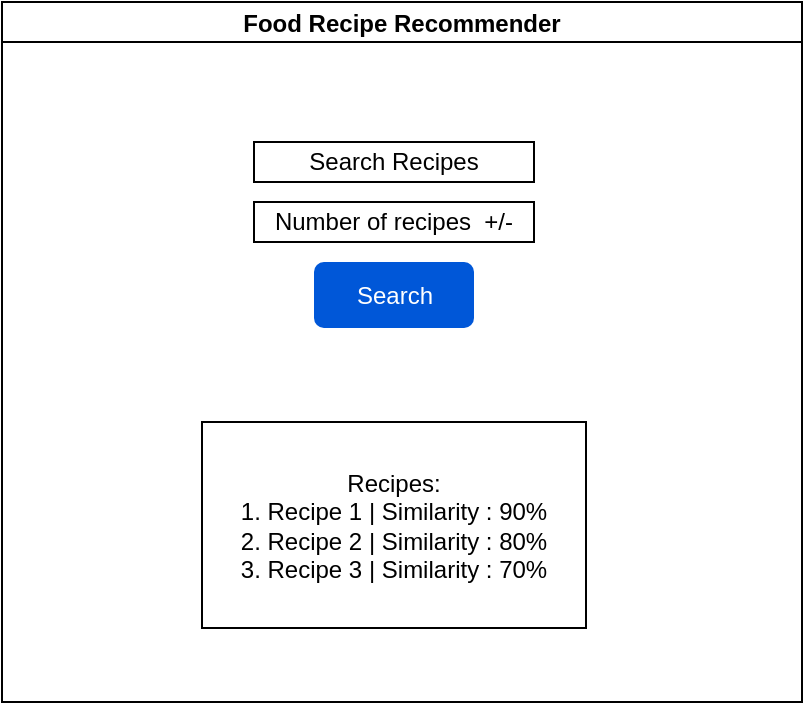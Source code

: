 <mxfile>
    <diagram id="NWLOnnWZOr_RVonjcgbq" name="Page-1">
        <mxGraphModel dx="689" dy="308" grid="1" gridSize="10" guides="1" tooltips="1" connect="1" arrows="1" fold="1" page="1" pageScale="1" pageWidth="850" pageHeight="1100" background="#ffffff" math="0" shadow="0">
            <root>
                <mxCell id="0"/>
                <mxCell id="1" parent="0"/>
                <mxCell id="2" value="Food Recipe Recommender" style="swimlane;startSize=20;horizontal=1;containerType=tree;strokeColor=#000000;fillColor=#FFFFFF;" vertex="1" parent="1">
                    <mxGeometry x="110" y="120" width="400" height="350" as="geometry"/>
                </mxCell>
                <mxCell id="12" value="Number of recipes&amp;nbsp; +/-" style="rounded=0;whiteSpace=wrap;html=1;" vertex="1" parent="2">
                    <mxGeometry x="126" y="100" width="140" height="20" as="geometry"/>
                </mxCell>
                <mxCell id="15" value="Search" style="rounded=1;fillColor=#0057D8;align=center;strokeColor=none;html=1;fontColor=#ffffff;fontSize=12;sketch=0;" vertex="1" parent="2">
                    <mxGeometry x="156" y="130" width="80" height="33" as="geometry"/>
                </mxCell>
                <mxCell id="18" value="Recipes:&lt;br&gt;1. Recipe 1 | Similarity : 90%&lt;br&gt;2. Recipe 2 | Similarity : 80%&lt;br&gt;3. Recipe 3 | Similarity : 70%" style="rounded=0;whiteSpace=wrap;html=1;" vertex="1" parent="2">
                    <mxGeometry x="100" y="210" width="192" height="103" as="geometry"/>
                </mxCell>
                <mxCell id="10" value="Search Recipe" style="shape=mxgraph.ios7.icons.looking_glass;strokeColor=#e0e0e0;fillColor=none;fontColor=#e0e0e0;labelPosition=right;verticalLabelPosition=middle;align=left;verticalAlign=middle;fontSize=6;fontStyle=0;spacingTop=2;sketch=0;" vertex="1" parent="2">
                    <mxGeometry x="0.5" y="0.5" width="9.5" height="6" relative="1" as="geometry">
                        <mxPoint x="-70" y="-98" as="offset"/>
                    </mxGeometry>
                </mxCell>
                <mxCell id="19" value="Search Recipes" style="rounded=0;whiteSpace=wrap;html=1;" vertex="1" parent="2">
                    <mxGeometry x="126" y="70" width="140" height="20" as="geometry"/>
                </mxCell>
            </root>
        </mxGraphModel>
    </diagram>
</mxfile>
